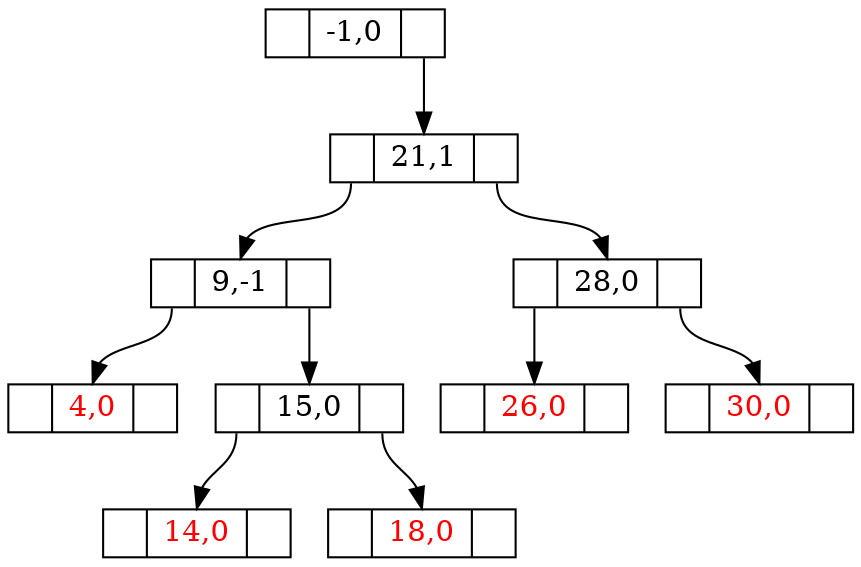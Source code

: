 digraph G {
node [shape = record, height = .1, color = "black"];
-1[label = "<L> |<D> -1,0|<R> "];
21[label = "<L> |<D> 21,1|<R> "];
9[label = "<L> |<D> 9,-1|<R> "];
28[label = "<L> |<D> 28,0|<R> "];
4[label = "<L> |<D> 4,0|<R> ",fontcolor="red"];
15[label = "<L> |<D> 15,0|<R> "];
26[label = "<L> |<D> 26,0|<R> ",fontcolor="red"];
30[label = "<L> |<D> 30,0|<R> ",fontcolor="red"];
14[label = "<L> |<D> 14,0|<R> ",fontcolor="red"];
18[label = "<L> |<D> 18,0|<R> ",fontcolor="red"];
"-1":R -> "21":D;
"21":L -> "9":D;
"21":R -> "28":D;
"9":L -> "4":D;
"9":R -> "15":D;
"28":L -> "26":D;
"28":R -> "30":D;
"15":L -> "14":D;
"15":R -> "18":D;
}

